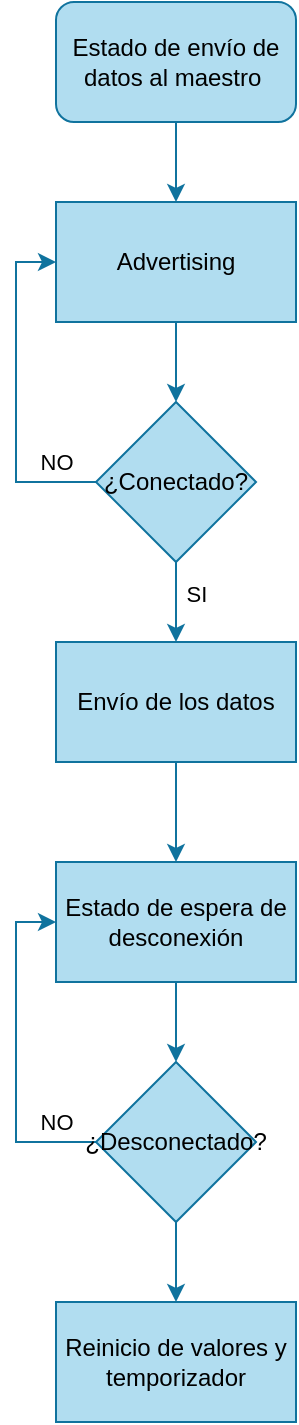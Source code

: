 <mxfile version="14.7.3" type="device"><diagram id="C5RBs43oDa-KdzZeNtuy" name="Page-1"><mxGraphModel dx="786" dy="625" grid="1" gridSize="10" guides="1" tooltips="1" connect="1" arrows="1" fold="1" page="1" pageScale="1" pageWidth="827" pageHeight="1169" math="0" shadow="0"><root><mxCell id="WIyWlLk6GJQsqaUBKTNV-0"/><mxCell id="WIyWlLk6GJQsqaUBKTNV-1" parent="WIyWlLk6GJQsqaUBKTNV-0"/><mxCell id="2yaTD0KmFxtq1CLiKxTh-2" style="edgeStyle=orthogonalEdgeStyle;rounded=0;orthogonalLoop=1;jettySize=auto;html=1;exitX=0.5;exitY=1;exitDx=0;exitDy=0;entryX=0.5;entryY=0;entryDx=0;entryDy=0;fillColor=#b1ddf0;strokeColor=#10739e;" edge="1" parent="WIyWlLk6GJQsqaUBKTNV-1" source="2yaTD0KmFxtq1CLiKxTh-0" target="2yaTD0KmFxtq1CLiKxTh-1"><mxGeometry relative="1" as="geometry"/></mxCell><mxCell id="2yaTD0KmFxtq1CLiKxTh-0" value="Estado de envío de datos al maestro&amp;nbsp;" style="rounded=1;whiteSpace=wrap;html=1;fillColor=#b1ddf0;strokeColor=#10739e;" vertex="1" parent="WIyWlLk6GJQsqaUBKTNV-1"><mxGeometry x="330" y="40" width="120" height="60" as="geometry"/></mxCell><mxCell id="2yaTD0KmFxtq1CLiKxTh-4" style="edgeStyle=orthogonalEdgeStyle;rounded=0;orthogonalLoop=1;jettySize=auto;html=1;exitX=0.5;exitY=1;exitDx=0;exitDy=0;entryX=0.5;entryY=0;entryDx=0;entryDy=0;fillColor=#b1ddf0;strokeColor=#10739e;" edge="1" parent="WIyWlLk6GJQsqaUBKTNV-1" source="2yaTD0KmFxtq1CLiKxTh-1" target="2yaTD0KmFxtq1CLiKxTh-3"><mxGeometry relative="1" as="geometry"/></mxCell><mxCell id="2yaTD0KmFxtq1CLiKxTh-1" value="Advertising" style="rounded=0;whiteSpace=wrap;html=1;fillColor=#b1ddf0;strokeColor=#10739e;" vertex="1" parent="WIyWlLk6GJQsqaUBKTNV-1"><mxGeometry x="330" y="140" width="120" height="60" as="geometry"/></mxCell><mxCell id="2yaTD0KmFxtq1CLiKxTh-5" style="edgeStyle=orthogonalEdgeStyle;rounded=0;orthogonalLoop=1;jettySize=auto;html=1;exitX=0;exitY=0.5;exitDx=0;exitDy=0;entryX=0;entryY=0.5;entryDx=0;entryDy=0;fillColor=#b1ddf0;strokeColor=#10739e;" edge="1" parent="WIyWlLk6GJQsqaUBKTNV-1" source="2yaTD0KmFxtq1CLiKxTh-3" target="2yaTD0KmFxtq1CLiKxTh-1"><mxGeometry relative="1" as="geometry"/></mxCell><mxCell id="2yaTD0KmFxtq1CLiKxTh-6" value="NO" style="edgeLabel;html=1;align=center;verticalAlign=middle;resizable=0;points=[];" vertex="1" connectable="0" parent="2yaTD0KmFxtq1CLiKxTh-5"><mxGeometry x="-0.741" y="-1" relative="1" as="geometry"><mxPoint x="2" y="-9" as="offset"/></mxGeometry></mxCell><mxCell id="2yaTD0KmFxtq1CLiKxTh-8" style="edgeStyle=orthogonalEdgeStyle;rounded=0;orthogonalLoop=1;jettySize=auto;html=1;exitX=0.5;exitY=1;exitDx=0;exitDy=0;entryX=0.5;entryY=0;entryDx=0;entryDy=0;fillColor=#b1ddf0;strokeColor=#10739e;" edge="1" parent="WIyWlLk6GJQsqaUBKTNV-1" source="2yaTD0KmFxtq1CLiKxTh-3" target="2yaTD0KmFxtq1CLiKxTh-7"><mxGeometry relative="1" as="geometry"/></mxCell><mxCell id="2yaTD0KmFxtq1CLiKxTh-9" value="SI" style="edgeLabel;html=1;align=center;verticalAlign=middle;resizable=0;points=[];" vertex="1" connectable="0" parent="2yaTD0KmFxtq1CLiKxTh-8"><mxGeometry x="-0.2" y="-2" relative="1" as="geometry"><mxPoint x="12" as="offset"/></mxGeometry></mxCell><mxCell id="2yaTD0KmFxtq1CLiKxTh-3" value="¿Conectado?" style="rhombus;whiteSpace=wrap;html=1;fillColor=#b1ddf0;strokeColor=#10739e;" vertex="1" parent="WIyWlLk6GJQsqaUBKTNV-1"><mxGeometry x="350" y="240" width="80" height="80" as="geometry"/></mxCell><mxCell id="2yaTD0KmFxtq1CLiKxTh-12" style="edgeStyle=orthogonalEdgeStyle;rounded=0;orthogonalLoop=1;jettySize=auto;html=1;exitX=0.5;exitY=1;exitDx=0;exitDy=0;entryX=0.5;entryY=0;entryDx=0;entryDy=0;fillColor=#b1ddf0;strokeColor=#10739e;" edge="1" parent="WIyWlLk6GJQsqaUBKTNV-1" source="2yaTD0KmFxtq1CLiKxTh-7" target="2yaTD0KmFxtq1CLiKxTh-11"><mxGeometry relative="1" as="geometry"/></mxCell><mxCell id="2yaTD0KmFxtq1CLiKxTh-7" value="Envío de los datos" style="rounded=0;whiteSpace=wrap;html=1;fillColor=#b1ddf0;strokeColor=#10739e;" vertex="1" parent="WIyWlLk6GJQsqaUBKTNV-1"><mxGeometry x="330" y="360" width="120" height="60" as="geometry"/></mxCell><mxCell id="2yaTD0KmFxtq1CLiKxTh-14" style="edgeStyle=orthogonalEdgeStyle;rounded=0;orthogonalLoop=1;jettySize=auto;html=1;exitX=0.5;exitY=1;exitDx=0;exitDy=0;entryX=0.5;entryY=0;entryDx=0;entryDy=0;fillColor=#b1ddf0;strokeColor=#10739e;" edge="1" parent="WIyWlLk6GJQsqaUBKTNV-1" source="2yaTD0KmFxtq1CLiKxTh-11" target="2yaTD0KmFxtq1CLiKxTh-13"><mxGeometry relative="1" as="geometry"/></mxCell><mxCell id="2yaTD0KmFxtq1CLiKxTh-11" value="Estado de espera de desconexión" style="rounded=0;whiteSpace=wrap;html=1;fillColor=#b1ddf0;strokeColor=#10739e;" vertex="1" parent="WIyWlLk6GJQsqaUBKTNV-1"><mxGeometry x="330" y="470" width="120" height="60" as="geometry"/></mxCell><mxCell id="2yaTD0KmFxtq1CLiKxTh-15" style="edgeStyle=orthogonalEdgeStyle;rounded=0;orthogonalLoop=1;jettySize=auto;html=1;exitX=0;exitY=0.5;exitDx=0;exitDy=0;entryX=0;entryY=0.5;entryDx=0;entryDy=0;fillColor=#b1ddf0;strokeColor=#10739e;" edge="1" parent="WIyWlLk6GJQsqaUBKTNV-1" source="2yaTD0KmFxtq1CLiKxTh-13" target="2yaTD0KmFxtq1CLiKxTh-11"><mxGeometry relative="1" as="geometry"/></mxCell><mxCell id="2yaTD0KmFxtq1CLiKxTh-16" value="NO" style="edgeLabel;html=1;align=center;verticalAlign=middle;resizable=0;points=[];" vertex="1" connectable="0" parent="2yaTD0KmFxtq1CLiKxTh-15"><mxGeometry x="-0.718" y="2" relative="1" as="geometry"><mxPoint x="4" y="-12" as="offset"/></mxGeometry></mxCell><mxCell id="2yaTD0KmFxtq1CLiKxTh-18" style="edgeStyle=orthogonalEdgeStyle;rounded=0;orthogonalLoop=1;jettySize=auto;html=1;exitX=0.5;exitY=1;exitDx=0;exitDy=0;entryX=0.5;entryY=0;entryDx=0;entryDy=0;fillColor=#b1ddf0;strokeColor=#10739e;" edge="1" parent="WIyWlLk6GJQsqaUBKTNV-1" source="2yaTD0KmFxtq1CLiKxTh-13" target="2yaTD0KmFxtq1CLiKxTh-17"><mxGeometry relative="1" as="geometry"/></mxCell><mxCell id="2yaTD0KmFxtq1CLiKxTh-13" value="¿Desconectado?" style="rhombus;whiteSpace=wrap;html=1;fillColor=#b1ddf0;strokeColor=#10739e;" vertex="1" parent="WIyWlLk6GJQsqaUBKTNV-1"><mxGeometry x="350" y="570" width="80" height="80" as="geometry"/></mxCell><mxCell id="2yaTD0KmFxtq1CLiKxTh-17" value="Reinicio de valores y temporizador" style="rounded=0;whiteSpace=wrap;html=1;fillColor=#b1ddf0;strokeColor=#10739e;" vertex="1" parent="WIyWlLk6GJQsqaUBKTNV-1"><mxGeometry x="330" y="690" width="120" height="60" as="geometry"/></mxCell></root></mxGraphModel></diagram></mxfile>